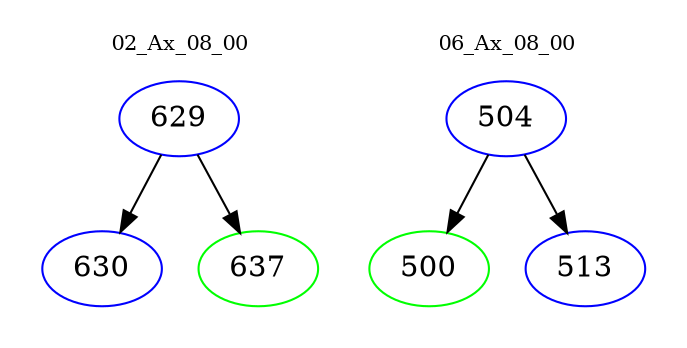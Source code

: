 digraph{
subgraph cluster_0 {
color = white
label = "02_Ax_08_00";
fontsize=10;
T0_629 [label="629", color="blue"]
T0_629 -> T0_630 [color="black"]
T0_630 [label="630", color="blue"]
T0_629 -> T0_637 [color="black"]
T0_637 [label="637", color="green"]
}
subgraph cluster_1 {
color = white
label = "06_Ax_08_00";
fontsize=10;
T1_504 [label="504", color="blue"]
T1_504 -> T1_500 [color="black"]
T1_500 [label="500", color="green"]
T1_504 -> T1_513 [color="black"]
T1_513 [label="513", color="blue"]
}
}
